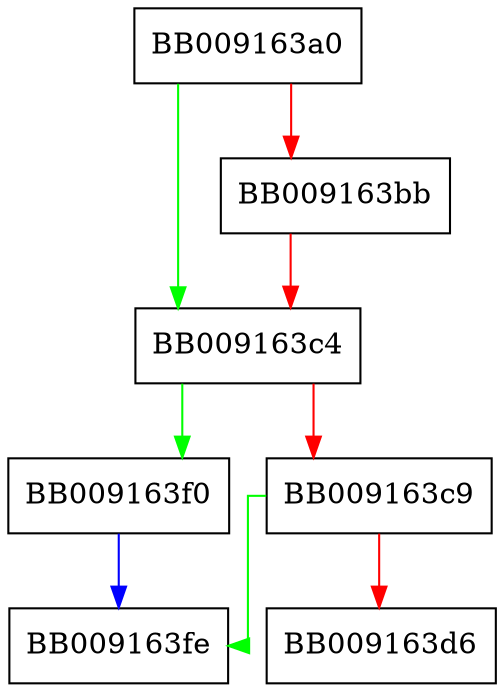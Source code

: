 digraph __libc_scratch_buffer_grow {
  node [shape="box"];
  graph [splines=ortho];
  BB009163a0 -> BB009163c4 [color="green"];
  BB009163a0 -> BB009163bb [color="red"];
  BB009163bb -> BB009163c4 [color="red"];
  BB009163c4 -> BB009163f0 [color="green"];
  BB009163c4 -> BB009163c9 [color="red"];
  BB009163c9 -> BB009163fe [color="green"];
  BB009163c9 -> BB009163d6 [color="red"];
  BB009163f0 -> BB009163fe [color="blue"];
}
